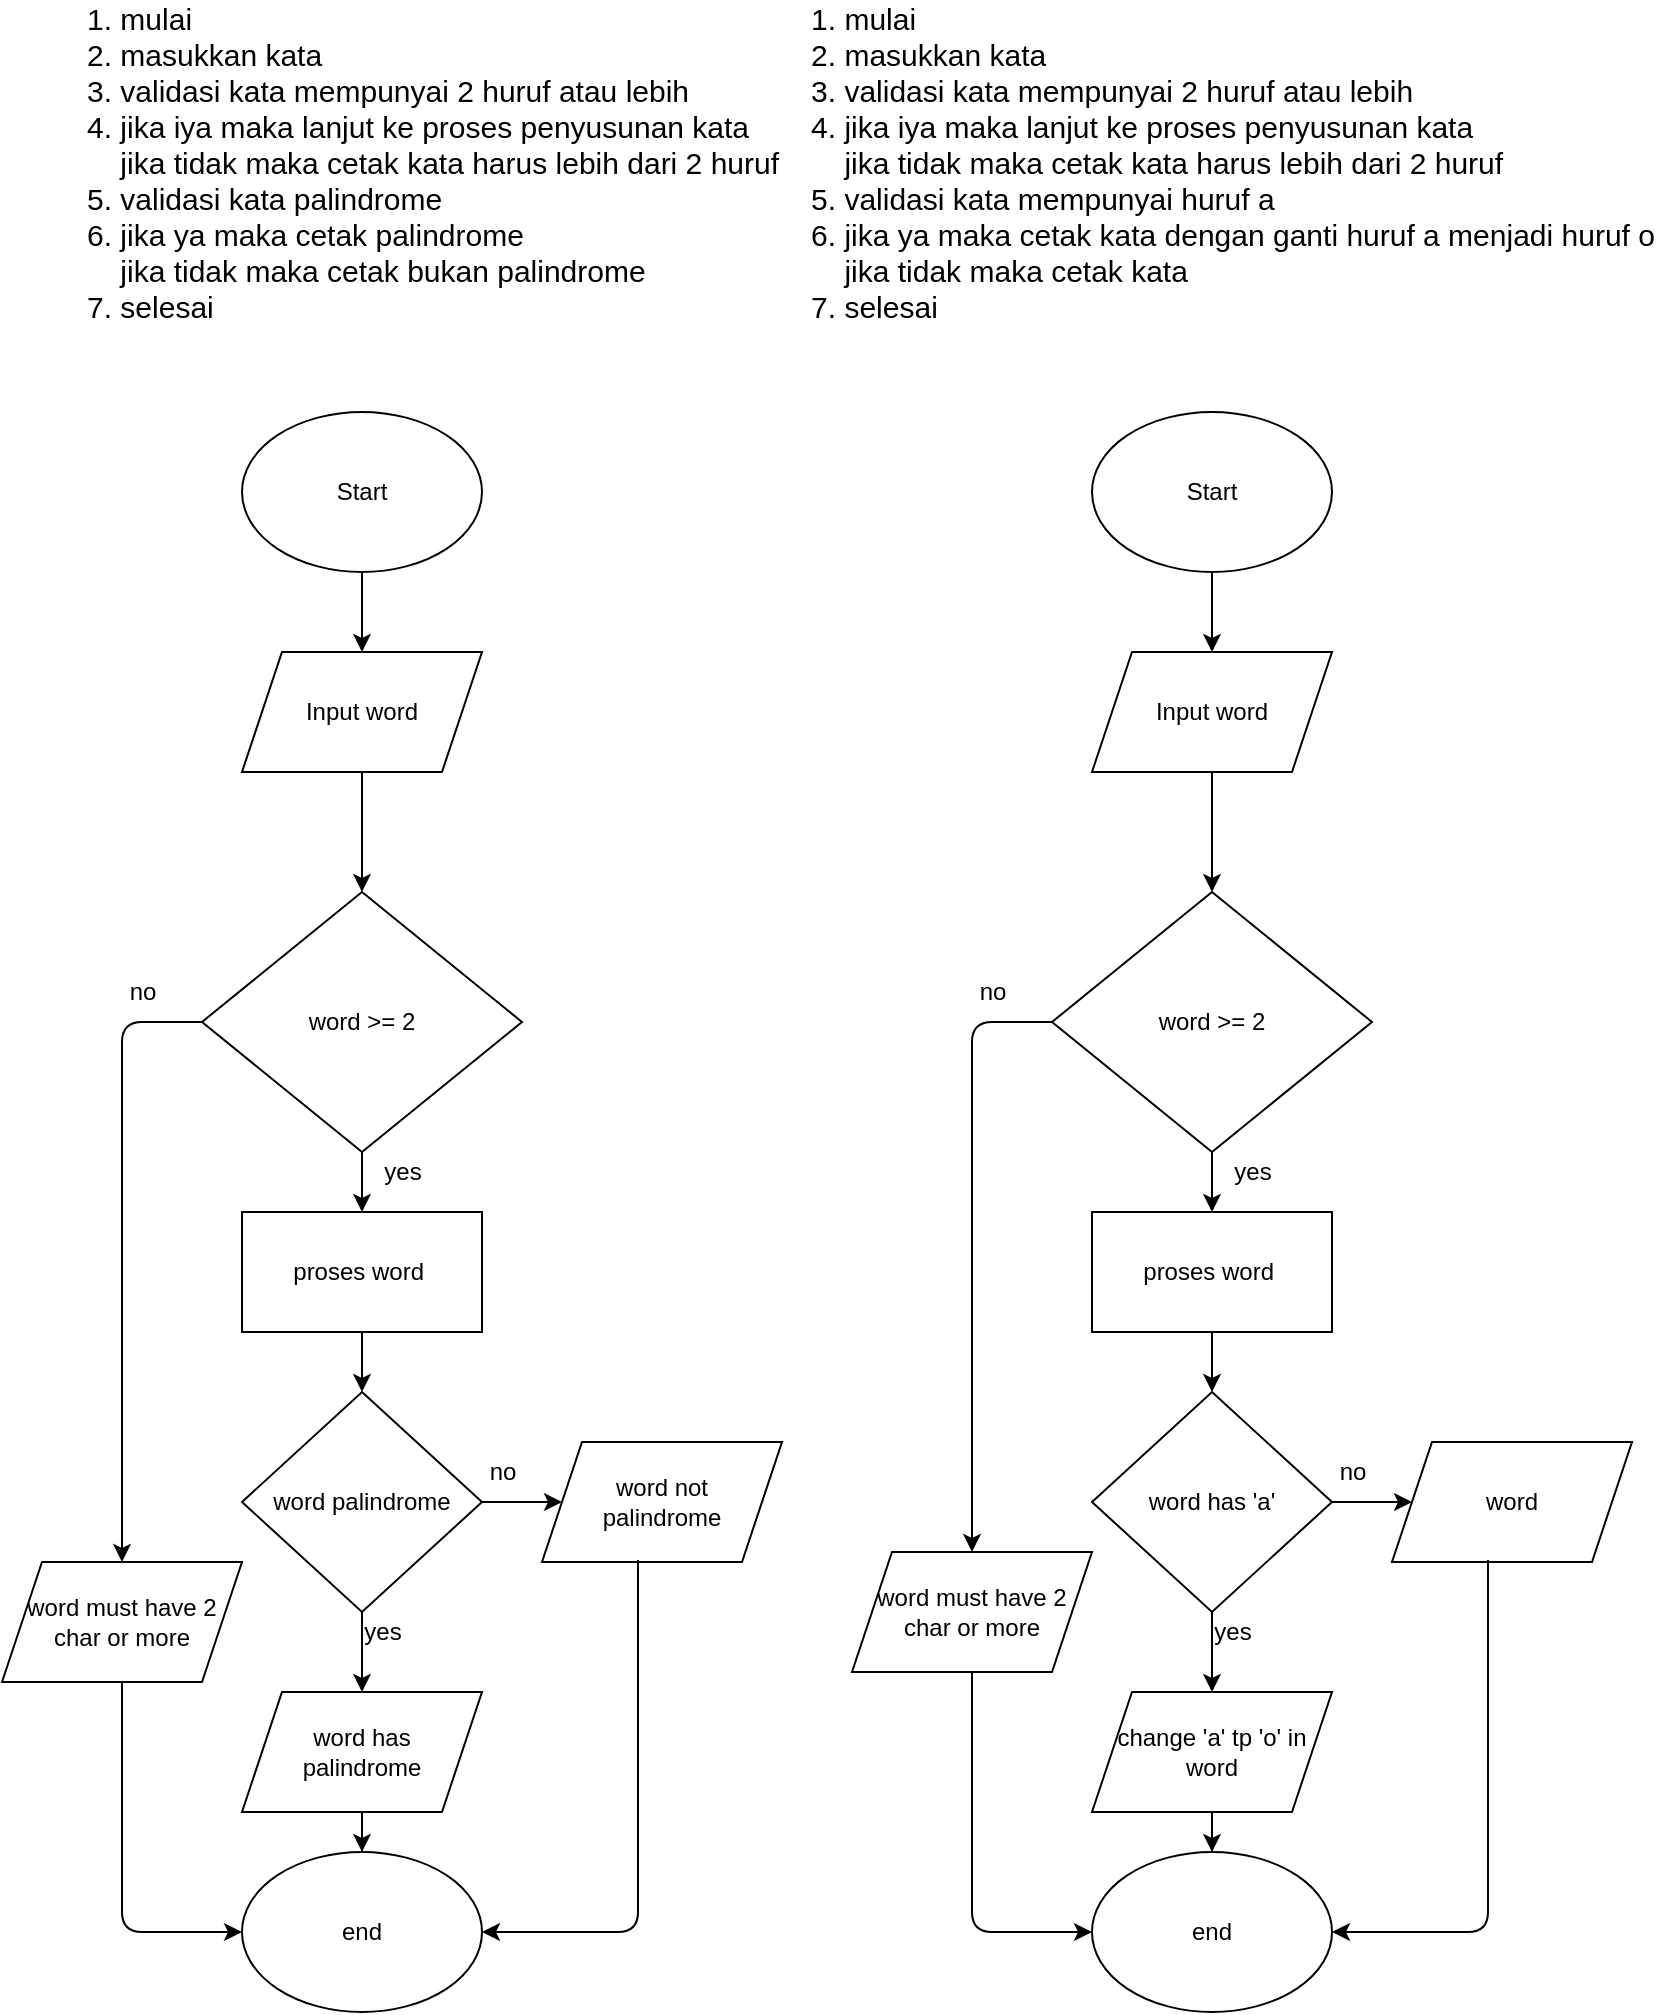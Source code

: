 <mxfile version="13.7.9" type="device"><diagram id="C-ZpoCM0YGuFg2SZf7tj" name="Page-1"><mxGraphModel dx="852" dy="494" grid="1" gridSize="10" guides="1" tooltips="1" connect="1" arrows="1" fold="1" page="1" pageScale="1" pageWidth="850" pageHeight="1100" math="0" shadow="0"><root><mxCell id="0"/><mxCell id="1" parent="0"/><mxCell id="ZkcZ0iJtxUPBw6xSraMI-3" value="" style="edgeStyle=orthogonalEdgeStyle;rounded=0;orthogonalLoop=1;jettySize=auto;html=1;" parent="1" source="ZkcZ0iJtxUPBw6xSraMI-1" target="ZkcZ0iJtxUPBw6xSraMI-2" edge="1"><mxGeometry relative="1" as="geometry"/></mxCell><mxCell id="ZkcZ0iJtxUPBw6xSraMI-1" value="Start" style="ellipse;whiteSpace=wrap;html=1;" parent="1" vertex="1"><mxGeometry x="125" y="280" width="120" height="80" as="geometry"/></mxCell><mxCell id="ZkcZ0iJtxUPBw6xSraMI-5" value="" style="edgeStyle=orthogonalEdgeStyle;rounded=0;orthogonalLoop=1;jettySize=auto;html=1;" parent="1" source="ZkcZ0iJtxUPBw6xSraMI-2" target="ZkcZ0iJtxUPBw6xSraMI-4" edge="1"><mxGeometry relative="1" as="geometry"/></mxCell><mxCell id="ZkcZ0iJtxUPBw6xSraMI-2" value="Input word" style="shape=parallelogram;perimeter=parallelogramPerimeter;whiteSpace=wrap;html=1;fixedSize=1;" parent="1" vertex="1"><mxGeometry x="125" y="400" width="120" height="60" as="geometry"/></mxCell><mxCell id="ZkcZ0iJtxUPBw6xSraMI-7" value="" style="edgeStyle=orthogonalEdgeStyle;rounded=0;orthogonalLoop=1;jettySize=auto;html=1;" parent="1" source="ZkcZ0iJtxUPBw6xSraMI-4" target="ZkcZ0iJtxUPBw6xSraMI-6" edge="1"><mxGeometry relative="1" as="geometry"/></mxCell><mxCell id="ZkcZ0iJtxUPBw6xSraMI-4" value="word &amp;gt;= 2" style="rhombus;whiteSpace=wrap;html=1;" parent="1" vertex="1"><mxGeometry x="105" y="520" width="160" height="130" as="geometry"/></mxCell><mxCell id="ZkcZ0iJtxUPBw6xSraMI-9" value="" style="edgeStyle=orthogonalEdgeStyle;rounded=0;orthogonalLoop=1;jettySize=auto;html=1;" parent="1" source="ZkcZ0iJtxUPBw6xSraMI-6" target="ZkcZ0iJtxUPBw6xSraMI-8" edge="1"><mxGeometry relative="1" as="geometry"/></mxCell><mxCell id="ZkcZ0iJtxUPBw6xSraMI-6" value="proses word&amp;nbsp;" style="whiteSpace=wrap;html=1;" parent="1" vertex="1"><mxGeometry x="125" y="680" width="120" height="60" as="geometry"/></mxCell><mxCell id="ZkcZ0iJtxUPBw6xSraMI-11" value="" style="edgeStyle=orthogonalEdgeStyle;rounded=0;orthogonalLoop=1;jettySize=auto;html=1;" parent="1" source="ZkcZ0iJtxUPBw6xSraMI-8" target="ZkcZ0iJtxUPBw6xSraMI-10" edge="1"><mxGeometry relative="1" as="geometry"/></mxCell><mxCell id="ZkcZ0iJtxUPBw6xSraMI-13" value="" style="edgeStyle=orthogonalEdgeStyle;rounded=0;orthogonalLoop=1;jettySize=auto;html=1;" parent="1" source="ZkcZ0iJtxUPBw6xSraMI-8" target="ZkcZ0iJtxUPBw6xSraMI-12" edge="1"><mxGeometry relative="1" as="geometry"/></mxCell><mxCell id="ZkcZ0iJtxUPBw6xSraMI-8" value="word palindrome" style="rhombus;whiteSpace=wrap;html=1;" parent="1" vertex="1"><mxGeometry x="125" y="770" width="120" height="110" as="geometry"/></mxCell><mxCell id="ZkcZ0iJtxUPBw6xSraMI-10" value="word not&lt;br&gt;palindrome" style="shape=parallelogram;perimeter=parallelogramPerimeter;whiteSpace=wrap;html=1;fixedSize=1;" parent="1" vertex="1"><mxGeometry x="275" y="795" width="120" height="60" as="geometry"/></mxCell><mxCell id="ZkcZ0iJtxUPBw6xSraMI-19" value="" style="edgeStyle=orthogonalEdgeStyle;rounded=0;orthogonalLoop=1;jettySize=auto;html=1;" parent="1" source="ZkcZ0iJtxUPBw6xSraMI-12" target="ZkcZ0iJtxUPBw6xSraMI-18" edge="1"><mxGeometry relative="1" as="geometry"/></mxCell><mxCell id="ZkcZ0iJtxUPBw6xSraMI-12" value="word has&lt;br&gt;palindrome" style="shape=parallelogram;perimeter=parallelogramPerimeter;whiteSpace=wrap;html=1;fixedSize=1;" parent="1" vertex="1"><mxGeometry x="125" y="920" width="120" height="60" as="geometry"/></mxCell><mxCell id="ZkcZ0iJtxUPBw6xSraMI-14" value="yes" style="text;html=1;align=center;verticalAlign=middle;resizable=0;points=[];autosize=1;" parent="1" vertex="1"><mxGeometry x="190" y="650" width="30" height="20" as="geometry"/></mxCell><mxCell id="ZkcZ0iJtxUPBw6xSraMI-15" value="no" style="text;html=1;align=center;verticalAlign=middle;resizable=0;points=[];autosize=1;" parent="1" vertex="1"><mxGeometry x="240" y="800" width="30" height="20" as="geometry"/></mxCell><mxCell id="ZkcZ0iJtxUPBw6xSraMI-16" value="yes" style="text;html=1;align=center;verticalAlign=middle;resizable=0;points=[];autosize=1;" parent="1" vertex="1"><mxGeometry x="180" y="880" width="30" height="20" as="geometry"/></mxCell><mxCell id="ZkcZ0iJtxUPBw6xSraMI-17" value="" style="endArrow=classic;html=1;exitX=0;exitY=0.5;exitDx=0;exitDy=0;entryX=0.5;entryY=0;entryDx=0;entryDy=0;" parent="1" source="ZkcZ0iJtxUPBw6xSraMI-4" target="ZfNelRkFMQDlqUz6uxDS-6" edge="1"><mxGeometry width="50" height="50" relative="1" as="geometry"><mxPoint x="435" y="650" as="sourcePoint"/><mxPoint x="65" y="800" as="targetPoint"/><Array as="points"><mxPoint x="65" y="585"/></Array></mxGeometry></mxCell><mxCell id="ZkcZ0iJtxUPBw6xSraMI-18" value="end" style="ellipse;whiteSpace=wrap;html=1;" parent="1" vertex="1"><mxGeometry x="125" y="1000" width="120" height="80" as="geometry"/></mxCell><mxCell id="ZkcZ0iJtxUPBw6xSraMI-20" value="" style="endArrow=classic;html=1;exitX=0.4;exitY=0.983;exitDx=0;exitDy=0;exitPerimeter=0;entryX=1;entryY=0.5;entryDx=0;entryDy=0;" parent="1" source="ZkcZ0iJtxUPBw6xSraMI-10" target="ZkcZ0iJtxUPBw6xSraMI-18" edge="1"><mxGeometry width="50" height="50" relative="1" as="geometry"><mxPoint x="435" y="850" as="sourcePoint"/><mxPoint x="485" y="800" as="targetPoint"/><Array as="points"><mxPoint x="323" y="1040"/></Array></mxGeometry></mxCell><mxCell id="ZkcZ0iJtxUPBw6xSraMI-21" value="no" style="text;html=1;align=center;verticalAlign=middle;resizable=0;points=[];autosize=1;" parent="1" vertex="1"><mxGeometry x="60" y="560" width="30" height="20" as="geometry"/></mxCell><mxCell id="ZkcZ0iJtxUPBw6xSraMI-22" value="" style="edgeStyle=orthogonalEdgeStyle;rounded=0;orthogonalLoop=1;jettySize=auto;html=1;" parent="1" source="ZkcZ0iJtxUPBw6xSraMI-23" target="ZkcZ0iJtxUPBw6xSraMI-25" edge="1"><mxGeometry relative="1" as="geometry"/></mxCell><mxCell id="ZkcZ0iJtxUPBw6xSraMI-23" value="Start" style="ellipse;whiteSpace=wrap;html=1;" parent="1" vertex="1"><mxGeometry x="550" y="280" width="120" height="80" as="geometry"/></mxCell><mxCell id="ZkcZ0iJtxUPBw6xSraMI-24" value="" style="edgeStyle=orthogonalEdgeStyle;rounded=0;orthogonalLoop=1;jettySize=auto;html=1;" parent="1" source="ZkcZ0iJtxUPBw6xSraMI-25" target="ZkcZ0iJtxUPBw6xSraMI-27" edge="1"><mxGeometry relative="1" as="geometry"/></mxCell><mxCell id="ZkcZ0iJtxUPBw6xSraMI-25" value="Input word" style="shape=parallelogram;perimeter=parallelogramPerimeter;whiteSpace=wrap;html=1;fixedSize=1;" parent="1" vertex="1"><mxGeometry x="550" y="400" width="120" height="60" as="geometry"/></mxCell><mxCell id="ZkcZ0iJtxUPBw6xSraMI-26" value="" style="edgeStyle=orthogonalEdgeStyle;rounded=0;orthogonalLoop=1;jettySize=auto;html=1;" parent="1" source="ZkcZ0iJtxUPBw6xSraMI-27" target="ZkcZ0iJtxUPBw6xSraMI-29" edge="1"><mxGeometry relative="1" as="geometry"/></mxCell><mxCell id="ZkcZ0iJtxUPBw6xSraMI-27" value="word &amp;gt;= 2" style="rhombus;whiteSpace=wrap;html=1;" parent="1" vertex="1"><mxGeometry x="530" y="520" width="160" height="130" as="geometry"/></mxCell><mxCell id="ZkcZ0iJtxUPBw6xSraMI-28" value="" style="edgeStyle=orthogonalEdgeStyle;rounded=0;orthogonalLoop=1;jettySize=auto;html=1;" parent="1" source="ZkcZ0iJtxUPBw6xSraMI-29" target="ZkcZ0iJtxUPBw6xSraMI-32" edge="1"><mxGeometry relative="1" as="geometry"/></mxCell><mxCell id="ZkcZ0iJtxUPBw6xSraMI-29" value="proses word&amp;nbsp;" style="whiteSpace=wrap;html=1;" parent="1" vertex="1"><mxGeometry x="550" y="680" width="120" height="60" as="geometry"/></mxCell><mxCell id="ZkcZ0iJtxUPBw6xSraMI-30" value="" style="edgeStyle=orthogonalEdgeStyle;rounded=0;orthogonalLoop=1;jettySize=auto;html=1;" parent="1" source="ZkcZ0iJtxUPBw6xSraMI-32" target="ZkcZ0iJtxUPBw6xSraMI-33" edge="1"><mxGeometry relative="1" as="geometry"/></mxCell><mxCell id="ZkcZ0iJtxUPBw6xSraMI-31" value="" style="edgeStyle=orthogonalEdgeStyle;rounded=0;orthogonalLoop=1;jettySize=auto;html=1;" parent="1" source="ZkcZ0iJtxUPBw6xSraMI-32" target="ZkcZ0iJtxUPBw6xSraMI-35" edge="1"><mxGeometry relative="1" as="geometry"/></mxCell><mxCell id="ZkcZ0iJtxUPBw6xSraMI-32" value="word has 'a'" style="rhombus;whiteSpace=wrap;html=1;" parent="1" vertex="1"><mxGeometry x="550" y="770" width="120" height="110" as="geometry"/></mxCell><mxCell id="ZkcZ0iJtxUPBw6xSraMI-33" value="word" style="shape=parallelogram;perimeter=parallelogramPerimeter;whiteSpace=wrap;html=1;fixedSize=1;" parent="1" vertex="1"><mxGeometry x="700" y="795" width="120" height="60" as="geometry"/></mxCell><mxCell id="ZkcZ0iJtxUPBw6xSraMI-34" value="" style="edgeStyle=orthogonalEdgeStyle;rounded=0;orthogonalLoop=1;jettySize=auto;html=1;" parent="1" source="ZkcZ0iJtxUPBw6xSraMI-35" target="ZkcZ0iJtxUPBw6xSraMI-40" edge="1"><mxGeometry relative="1" as="geometry"/></mxCell><mxCell id="ZkcZ0iJtxUPBw6xSraMI-35" value="change 'a' tp 'o' in word" style="shape=parallelogram;perimeter=parallelogramPerimeter;whiteSpace=wrap;html=1;fixedSize=1;" parent="1" vertex="1"><mxGeometry x="550" y="920" width="120" height="60" as="geometry"/></mxCell><mxCell id="ZkcZ0iJtxUPBw6xSraMI-36" value="yes" style="text;html=1;align=center;verticalAlign=middle;resizable=0;points=[];autosize=1;" parent="1" vertex="1"><mxGeometry x="615" y="650" width="30" height="20" as="geometry"/></mxCell><mxCell id="ZkcZ0iJtxUPBw6xSraMI-37" value="no" style="text;html=1;align=center;verticalAlign=middle;resizable=0;points=[];autosize=1;" parent="1" vertex="1"><mxGeometry x="665" y="800" width="30" height="20" as="geometry"/></mxCell><mxCell id="ZkcZ0iJtxUPBw6xSraMI-38" value="yes" style="text;html=1;align=center;verticalAlign=middle;resizable=0;points=[];autosize=1;" parent="1" vertex="1"><mxGeometry x="605" y="880" width="30" height="20" as="geometry"/></mxCell><mxCell id="ZkcZ0iJtxUPBw6xSraMI-39" value="" style="endArrow=classic;html=1;exitX=0;exitY=0.5;exitDx=0;exitDy=0;" parent="1" source="ZkcZ0iJtxUPBw6xSraMI-27" target="ZfNelRkFMQDlqUz6uxDS-4" edge="1"><mxGeometry width="50" height="50" relative="1" as="geometry"><mxPoint x="860" y="650" as="sourcePoint"/><mxPoint x="490" y="780" as="targetPoint"/><Array as="points"><mxPoint x="490" y="585"/></Array></mxGeometry></mxCell><mxCell id="ZkcZ0iJtxUPBw6xSraMI-40" value="end" style="ellipse;whiteSpace=wrap;html=1;" parent="1" vertex="1"><mxGeometry x="550" y="1000" width="120" height="80" as="geometry"/></mxCell><mxCell id="ZkcZ0iJtxUPBw6xSraMI-41" value="" style="endArrow=classic;html=1;exitX=0.4;exitY=0.983;exitDx=0;exitDy=0;exitPerimeter=0;entryX=1;entryY=0.5;entryDx=0;entryDy=0;" parent="1" source="ZkcZ0iJtxUPBw6xSraMI-33" target="ZkcZ0iJtxUPBw6xSraMI-40" edge="1"><mxGeometry width="50" height="50" relative="1" as="geometry"><mxPoint x="860" y="850" as="sourcePoint"/><mxPoint x="910" y="800" as="targetPoint"/><Array as="points"><mxPoint x="748" y="1040"/></Array></mxGeometry></mxCell><mxCell id="ZkcZ0iJtxUPBw6xSraMI-42" value="no" style="text;html=1;align=center;verticalAlign=middle;resizable=0;points=[];autosize=1;" parent="1" vertex="1"><mxGeometry x="485" y="560" width="30" height="20" as="geometry"/></mxCell><mxCell id="ZfNelRkFMQDlqUz6uxDS-1" value="&lt;div style=&quot;text-align: left ; font-size: 15px&quot;&gt;&lt;font style=&quot;font-size: 15px&quot;&gt;1. mulai&lt;/font&gt;&lt;/div&gt;&lt;div style=&quot;text-align: left ; font-size: 15px&quot;&gt;&lt;span&gt;&lt;font style=&quot;font-size: 15px&quot;&gt;2. masukkan kata&lt;/font&gt;&lt;/span&gt;&lt;/div&gt;&lt;div style=&quot;text-align: left ; font-size: 15px&quot;&gt;&lt;span&gt;&lt;font style=&quot;font-size: 15px&quot;&gt;3. validasi kata mempunyai 2 huruf atau lebih&lt;/font&gt;&lt;/span&gt;&lt;/div&gt;&lt;div style=&quot;text-align: left ; font-size: 15px&quot;&gt;&lt;span&gt;&lt;font style=&quot;font-size: 15px&quot;&gt;4. jika iya maka lanjut ke proses penyusunan kata&lt;/font&gt;&lt;/span&gt;&lt;/div&gt;&lt;div style=&quot;text-align: left ; font-size: 15px&quot;&gt;&lt;span&gt;&lt;font style=&quot;font-size: 15px&quot;&gt;&amp;nbsp; &amp;nbsp; jika tidak maka cetak kata harus lebih dari 2 huruf&lt;/font&gt;&lt;/span&gt;&lt;/div&gt;&lt;div style=&quot;text-align: left ; font-size: 15px&quot;&gt;&lt;span&gt;5. validasi kata palindrome&lt;/span&gt;&lt;br&gt;&lt;/div&gt;&lt;div style=&quot;text-align: left ; font-size: 15px&quot;&gt;&lt;span&gt;&lt;font style=&quot;font-size: 15px&quot;&gt;6. jika ya maka cetak palindrome&lt;/font&gt;&lt;/span&gt;&lt;/div&gt;&lt;div style=&quot;text-align: left ; font-size: 15px&quot;&gt;&lt;span&gt;&lt;font style=&quot;font-size: 15px&quot;&gt;&amp;nbsp; &amp;nbsp; jika tidak maka cetak bukan palindrome&lt;/font&gt;&lt;/span&gt;&lt;/div&gt;&lt;div style=&quot;text-align: left ; font-size: 15px&quot;&gt;&lt;font style=&quot;font-size: 15px&quot;&gt;7. selesai&lt;/font&gt;&lt;/div&gt;" style="text;html=1;align=center;verticalAlign=middle;resizable=0;points=[];autosize=1;" vertex="1" parent="1"><mxGeometry x="40" y="90" width="360" height="130" as="geometry"/></mxCell><mxCell id="ZfNelRkFMQDlqUz6uxDS-2" value="&lt;div style=&quot;text-align: left ; font-size: 15px&quot;&gt;&lt;font style=&quot;font-size: 15px&quot;&gt;1. mulai&lt;/font&gt;&lt;/div&gt;&lt;div style=&quot;text-align: left ; font-size: 15px&quot;&gt;&lt;span&gt;&lt;font style=&quot;font-size: 15px&quot;&gt;2. masukkan kata&lt;/font&gt;&lt;/span&gt;&lt;/div&gt;&lt;div style=&quot;text-align: left ; font-size: 15px&quot;&gt;&lt;div&gt;3. validasi kata mempunyai 2 huruf atau lebih&lt;/div&gt;&lt;div&gt;4. jika iya maka lanjut ke proses penyusunan kata&lt;/div&gt;&lt;div&gt;&amp;nbsp; &amp;nbsp; jika tidak maka cetak kata harus lebih dari 2 huruf&lt;/div&gt;&lt;/div&gt;&lt;div style=&quot;text-align: left ; font-size: 15px&quot;&gt;&lt;span&gt;&lt;font style=&quot;font-size: 15px&quot;&gt;5. validasi kata mempunyai huruf a&lt;/font&gt;&lt;/span&gt;&lt;/div&gt;&lt;div style=&quot;text-align: left ; font-size: 15px&quot;&gt;&lt;span&gt;&lt;font style=&quot;font-size: 15px&quot;&gt;6. jika ya maka cetak kata dengan ganti huruf a menjadi huruf o&lt;/font&gt;&lt;/span&gt;&lt;/div&gt;&lt;div style=&quot;text-align: left ; font-size: 15px&quot;&gt;&lt;span&gt;&lt;font style=&quot;font-size: 15px&quot;&gt;&amp;nbsp; &amp;nbsp; jika tidak maka cetak kata&lt;/font&gt;&lt;/span&gt;&lt;/div&gt;&lt;div style=&quot;text-align: left ; font-size: 15px&quot;&gt;&lt;font style=&quot;font-size: 15px&quot;&gt;7. selesai&lt;/font&gt;&lt;/div&gt;" style="text;html=1;align=center;verticalAlign=middle;resizable=0;points=[];autosize=1;" vertex="1" parent="1"><mxGeometry x="400" y="90" width="440" height="130" as="geometry"/></mxCell><mxCell id="ZfNelRkFMQDlqUz6uxDS-4" value="word must have 2 char or more" style="shape=parallelogram;perimeter=parallelogramPerimeter;whiteSpace=wrap;html=1;fixedSize=1;" vertex="1" parent="1"><mxGeometry x="430" y="850.0" width="120" height="60" as="geometry"/></mxCell><mxCell id="ZfNelRkFMQDlqUz6uxDS-5" value="" style="endArrow=classic;html=1;exitX=0.5;exitY=1;exitDx=0;exitDy=0;entryX=0;entryY=0.5;entryDx=0;entryDy=0;" edge="1" parent="1" source="ZfNelRkFMQDlqUz6uxDS-4" target="ZkcZ0iJtxUPBw6xSraMI-40"><mxGeometry width="50" height="50" relative="1" as="geometry"><mxPoint x="520" y="900" as="sourcePoint"/><mxPoint x="540" y="1040" as="targetPoint"/><Array as="points"><mxPoint x="490" y="1040"/></Array></mxGeometry></mxCell><mxCell id="ZfNelRkFMQDlqUz6uxDS-6" value="word must have 2 char or more" style="shape=parallelogram;perimeter=parallelogramPerimeter;whiteSpace=wrap;html=1;fixedSize=1;" vertex="1" parent="1"><mxGeometry x="5" y="855.0" width="120" height="60" as="geometry"/></mxCell><mxCell id="ZfNelRkFMQDlqUz6uxDS-7" value="" style="endArrow=classic;html=1;exitX=0.5;exitY=1;exitDx=0;exitDy=0;entryX=0;entryY=0.5;entryDx=0;entryDy=0;" edge="1" parent="1" source="ZfNelRkFMQDlqUz6uxDS-6" target="ZkcZ0iJtxUPBw6xSraMI-18"><mxGeometry width="50" height="50" relative="1" as="geometry"><mxPoint x="520" y="890" as="sourcePoint"/><mxPoint x="570" y="840" as="targetPoint"/><Array as="points"><mxPoint x="65" y="1040"/></Array></mxGeometry></mxCell></root></mxGraphModel></diagram></mxfile>